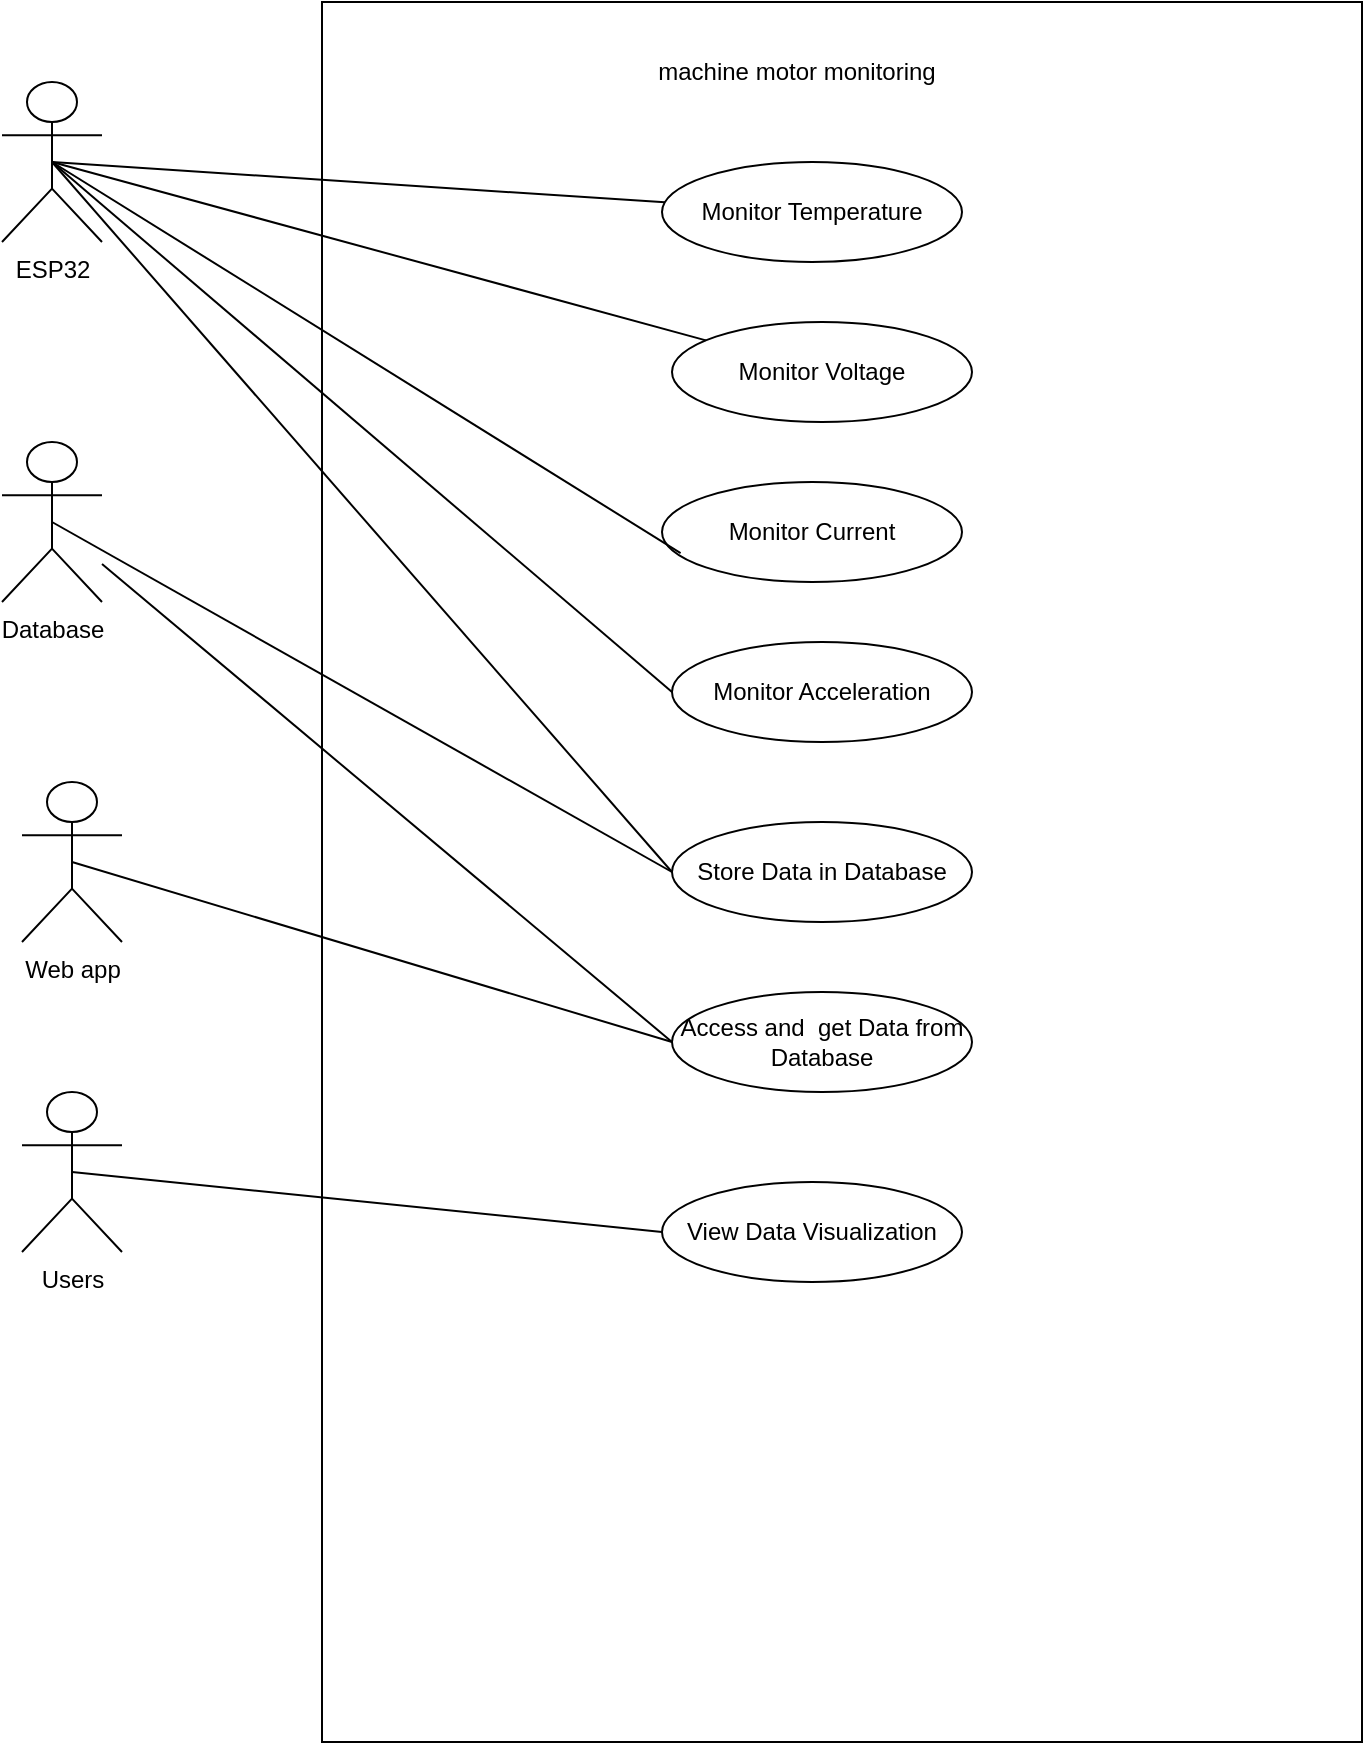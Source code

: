 <mxfile version="21.7.4" type="github">
  <diagram name="Page-1" id="uaAQwHM33eKhIU9pJILs">
    <mxGraphModel dx="1134" dy="603" grid="1" gridSize="10" guides="1" tooltips="1" connect="1" arrows="1" fold="1" page="1" pageScale="1" pageWidth="850" pageHeight="1100" math="0" shadow="0">
      <root>
        <mxCell id="0" />
        <mxCell id="1" parent="0" />
        <mxCell id="3TAN3Yj39EKP7RnwMrrD-4" value="ESP32" style="shape=umlActor;verticalLabelPosition=bottom;verticalAlign=top;html=1;outlineConnect=0;" vertex="1" parent="1">
          <mxGeometry x="140" y="70" width="50" height="80" as="geometry" />
        </mxCell>
        <mxCell id="3TAN3Yj39EKP7RnwMrrD-7" value="Users" style="shape=umlActor;verticalLabelPosition=bottom;verticalAlign=top;html=1;outlineConnect=0;" vertex="1" parent="1">
          <mxGeometry x="150" y="575" width="50" height="80" as="geometry" />
        </mxCell>
        <mxCell id="3TAN3Yj39EKP7RnwMrrD-12" value="" style="rounded=0;whiteSpace=wrap;html=1;" vertex="1" parent="1">
          <mxGeometry x="300" y="30" width="520" height="870" as="geometry" />
        </mxCell>
        <mxCell id="3TAN3Yj39EKP7RnwMrrD-13" value="machine motor monitoring" style="text;html=1;strokeColor=none;fillColor=none;align=center;verticalAlign=middle;whiteSpace=wrap;rounded=0;" vertex="1" parent="1">
          <mxGeometry x="430" y="50" width="215" height="30" as="geometry" />
        </mxCell>
        <mxCell id="3TAN3Yj39EKP7RnwMrrD-14" value="View Data Visualization" style="ellipse;whiteSpace=wrap;html=1;" vertex="1" parent="1">
          <mxGeometry x="470" y="620" width="150" height="50" as="geometry" />
        </mxCell>
        <mxCell id="3TAN3Yj39EKP7RnwMrrD-21" value="Database" style="shape=umlActor;verticalLabelPosition=bottom;verticalAlign=top;html=1;outlineConnect=0;" vertex="1" parent="1">
          <mxGeometry x="140" y="250" width="50" height="80" as="geometry" />
        </mxCell>
        <mxCell id="3TAN3Yj39EKP7RnwMrrD-24" value="Monitor Temperature" style="ellipse;whiteSpace=wrap;html=1;" vertex="1" parent="1">
          <mxGeometry x="470" y="110" width="150" height="50" as="geometry" />
        </mxCell>
        <mxCell id="3TAN3Yj39EKP7RnwMrrD-25" value="Monitor Voltage" style="ellipse;whiteSpace=wrap;html=1;" vertex="1" parent="1">
          <mxGeometry x="475" y="190" width="150" height="50" as="geometry" />
        </mxCell>
        <mxCell id="3TAN3Yj39EKP7RnwMrrD-26" value="Monitor Current" style="ellipse;whiteSpace=wrap;html=1;" vertex="1" parent="1">
          <mxGeometry x="470" y="270" width="150" height="50" as="geometry" />
        </mxCell>
        <mxCell id="3TAN3Yj39EKP7RnwMrrD-27" value="Monitor Acceleration" style="ellipse;whiteSpace=wrap;html=1;" vertex="1" parent="1">
          <mxGeometry x="475" y="350" width="150" height="50" as="geometry" />
        </mxCell>
        <mxCell id="3TAN3Yj39EKP7RnwMrrD-29" value="Store Data in Database" style="ellipse;whiteSpace=wrap;html=1;" vertex="1" parent="1">
          <mxGeometry x="475" y="440" width="150" height="50" as="geometry" />
        </mxCell>
        <mxCell id="3TAN3Yj39EKP7RnwMrrD-31" value="Access and&amp;nbsp; get Data from Database" style="ellipse;whiteSpace=wrap;html=1;" vertex="1" parent="1">
          <mxGeometry x="475" y="525" width="150" height="50" as="geometry" />
        </mxCell>
        <mxCell id="3TAN3Yj39EKP7RnwMrrD-32" value="Web app" style="shape=umlActor;verticalLabelPosition=bottom;verticalAlign=top;html=1;outlineConnect=0;" vertex="1" parent="1">
          <mxGeometry x="150" y="420" width="50" height="80" as="geometry" />
        </mxCell>
        <mxCell id="3TAN3Yj39EKP7RnwMrrD-33" value="" style="endArrow=none;html=1;rounded=0;exitX=0.5;exitY=0.5;exitDx=0;exitDy=0;exitPerimeter=0;" edge="1" parent="1" source="3TAN3Yj39EKP7RnwMrrD-4" target="3TAN3Yj39EKP7RnwMrrD-24">
          <mxGeometry width="50" height="50" relative="1" as="geometry">
            <mxPoint x="320" y="350" as="sourcePoint" />
            <mxPoint x="370" y="300" as="targetPoint" />
          </mxGeometry>
        </mxCell>
        <mxCell id="3TAN3Yj39EKP7RnwMrrD-34" value="" style="endArrow=none;html=1;rounded=0;exitX=0.5;exitY=0.5;exitDx=0;exitDy=0;exitPerimeter=0;" edge="1" parent="1" source="3TAN3Yj39EKP7RnwMrrD-4" target="3TAN3Yj39EKP7RnwMrrD-25">
          <mxGeometry width="50" height="50" relative="1" as="geometry">
            <mxPoint x="320" y="350" as="sourcePoint" />
            <mxPoint x="370" y="300" as="targetPoint" />
          </mxGeometry>
        </mxCell>
        <mxCell id="3TAN3Yj39EKP7RnwMrrD-35" value="" style="endArrow=none;html=1;rounded=0;entryX=0.062;entryY=0.711;entryDx=0;entryDy=0;entryPerimeter=0;exitX=0.5;exitY=0.5;exitDx=0;exitDy=0;exitPerimeter=0;" edge="1" parent="1" source="3TAN3Yj39EKP7RnwMrrD-4" target="3TAN3Yj39EKP7RnwMrrD-26">
          <mxGeometry width="50" height="50" relative="1" as="geometry">
            <mxPoint x="320" y="350" as="sourcePoint" />
            <mxPoint x="370" y="300" as="targetPoint" />
          </mxGeometry>
        </mxCell>
        <mxCell id="3TAN3Yj39EKP7RnwMrrD-37" value="" style="endArrow=none;html=1;rounded=0;entryX=0;entryY=0.5;entryDx=0;entryDy=0;exitX=0.5;exitY=0.5;exitDx=0;exitDy=0;exitPerimeter=0;" edge="1" parent="1" source="3TAN3Yj39EKP7RnwMrrD-4" target="3TAN3Yj39EKP7RnwMrrD-27">
          <mxGeometry width="50" height="50" relative="1" as="geometry">
            <mxPoint x="320" y="350" as="sourcePoint" />
            <mxPoint x="370" y="300" as="targetPoint" />
          </mxGeometry>
        </mxCell>
        <mxCell id="3TAN3Yj39EKP7RnwMrrD-38" value="" style="endArrow=none;html=1;rounded=0;entryX=0;entryY=0.5;entryDx=0;entryDy=0;exitX=0.5;exitY=0.5;exitDx=0;exitDy=0;exitPerimeter=0;" edge="1" parent="1" source="3TAN3Yj39EKP7RnwMrrD-4" target="3TAN3Yj39EKP7RnwMrrD-29">
          <mxGeometry width="50" height="50" relative="1" as="geometry">
            <mxPoint x="320" y="350" as="sourcePoint" />
            <mxPoint x="370" y="300" as="targetPoint" />
          </mxGeometry>
        </mxCell>
        <mxCell id="3TAN3Yj39EKP7RnwMrrD-39" value="" style="endArrow=none;html=1;rounded=0;exitX=0.5;exitY=0.5;exitDx=0;exitDy=0;exitPerimeter=0;entryX=0;entryY=0.5;entryDx=0;entryDy=0;" edge="1" parent="1" source="3TAN3Yj39EKP7RnwMrrD-21" target="3TAN3Yj39EKP7RnwMrrD-29">
          <mxGeometry width="50" height="50" relative="1" as="geometry">
            <mxPoint x="320" y="350" as="sourcePoint" />
            <mxPoint x="370" y="300" as="targetPoint" />
          </mxGeometry>
        </mxCell>
        <mxCell id="3TAN3Yj39EKP7RnwMrrD-40" value="" style="endArrow=none;html=1;rounded=0;entryX=0;entryY=0.5;entryDx=0;entryDy=0;" edge="1" parent="1" source="3TAN3Yj39EKP7RnwMrrD-21" target="3TAN3Yj39EKP7RnwMrrD-31">
          <mxGeometry width="50" height="50" relative="1" as="geometry">
            <mxPoint x="320" y="350" as="sourcePoint" />
            <mxPoint x="370" y="300" as="targetPoint" />
          </mxGeometry>
        </mxCell>
        <mxCell id="3TAN3Yj39EKP7RnwMrrD-41" value="" style="endArrow=none;html=1;rounded=0;exitX=0.5;exitY=0.5;exitDx=0;exitDy=0;exitPerimeter=0;entryX=0;entryY=0.5;entryDx=0;entryDy=0;" edge="1" parent="1" source="3TAN3Yj39EKP7RnwMrrD-32" target="3TAN3Yj39EKP7RnwMrrD-31">
          <mxGeometry width="50" height="50" relative="1" as="geometry">
            <mxPoint x="320" y="350" as="sourcePoint" />
            <mxPoint x="370" y="300" as="targetPoint" />
          </mxGeometry>
        </mxCell>
        <mxCell id="3TAN3Yj39EKP7RnwMrrD-42" value="" style="endArrow=none;html=1;rounded=0;exitX=0.5;exitY=0.5;exitDx=0;exitDy=0;exitPerimeter=0;entryX=0;entryY=0.5;entryDx=0;entryDy=0;" edge="1" parent="1" source="3TAN3Yj39EKP7RnwMrrD-7" target="3TAN3Yj39EKP7RnwMrrD-14">
          <mxGeometry width="50" height="50" relative="1" as="geometry">
            <mxPoint x="320" y="490" as="sourcePoint" />
            <mxPoint x="370" y="440" as="targetPoint" />
          </mxGeometry>
        </mxCell>
      </root>
    </mxGraphModel>
  </diagram>
</mxfile>
